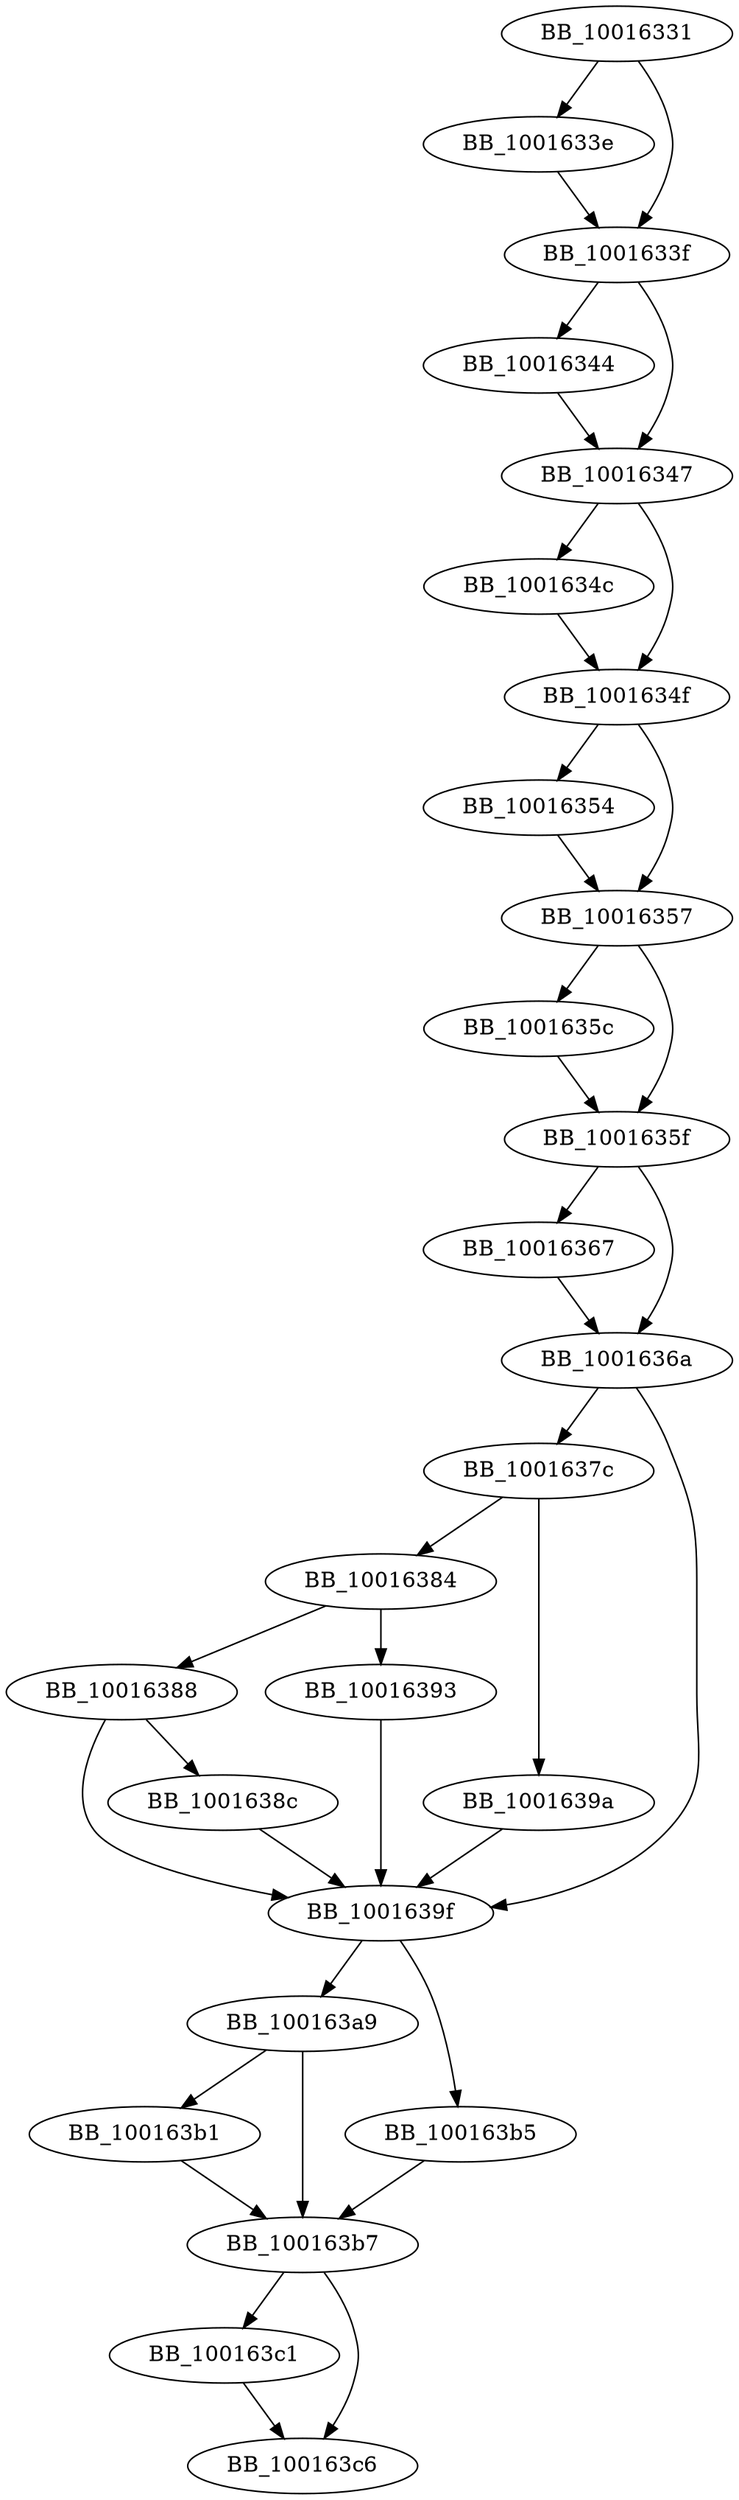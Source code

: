 DiGraph __hw_cw{
BB_10016331->BB_1001633e
BB_10016331->BB_1001633f
BB_1001633e->BB_1001633f
BB_1001633f->BB_10016344
BB_1001633f->BB_10016347
BB_10016344->BB_10016347
BB_10016347->BB_1001634c
BB_10016347->BB_1001634f
BB_1001634c->BB_1001634f
BB_1001634f->BB_10016354
BB_1001634f->BB_10016357
BB_10016354->BB_10016357
BB_10016357->BB_1001635c
BB_10016357->BB_1001635f
BB_1001635c->BB_1001635f
BB_1001635f->BB_10016367
BB_1001635f->BB_1001636a
BB_10016367->BB_1001636a
BB_1001636a->BB_1001637c
BB_1001636a->BB_1001639f
BB_1001637c->BB_10016384
BB_1001637c->BB_1001639a
BB_10016384->BB_10016388
BB_10016384->BB_10016393
BB_10016388->BB_1001638c
BB_10016388->BB_1001639f
BB_1001638c->BB_1001639f
BB_10016393->BB_1001639f
BB_1001639a->BB_1001639f
BB_1001639f->BB_100163a9
BB_1001639f->BB_100163b5
BB_100163a9->BB_100163b1
BB_100163a9->BB_100163b7
BB_100163b1->BB_100163b7
BB_100163b5->BB_100163b7
BB_100163b7->BB_100163c1
BB_100163b7->BB_100163c6
BB_100163c1->BB_100163c6
}
